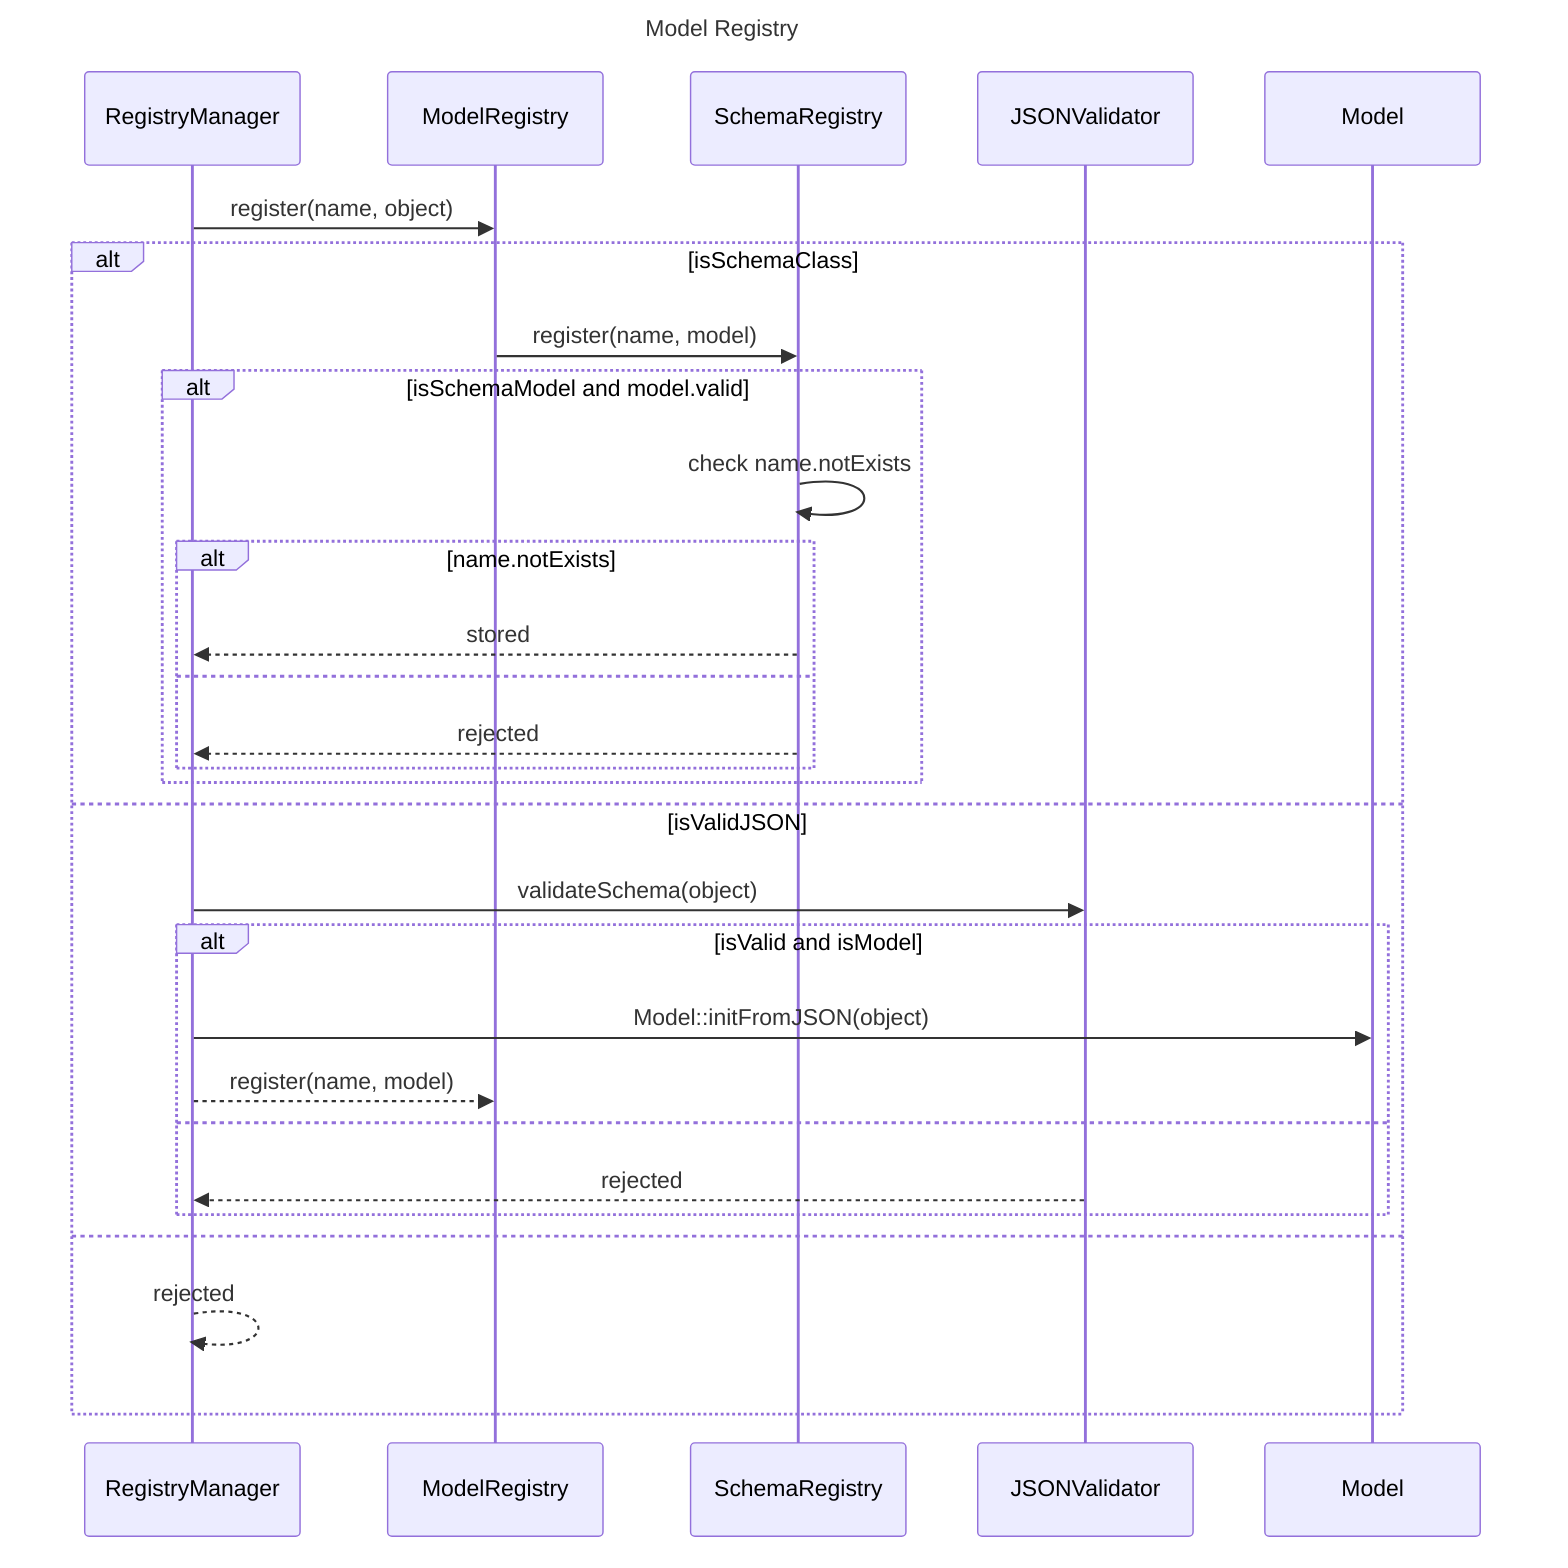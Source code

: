 sequenceDiagram
    title Model Registry

    participant RegistryManager
    participant ModelRegistry
    participant SchemaRegistry
    participant JSONValidator
    participant Model

    RegistryManager->>ModelRegistry: register(name, object)
    alt isSchemaClass
        ModelRegistry->>SchemaRegistry: register(name, model)
        alt isSchemaModel and model.valid
            SchemaRegistry->>SchemaRegistry: check name.notExists
            alt name.notExists
                SchemaRegistry-->>RegistryManager: stored
            else
                SchemaRegistry-->>RegistryManager: rejected
            end
        end
    else isValidJSON
        RegistryManager->>JSONValidator: validateSchema(object)
        alt isValid and isModel
            RegistryManager->>Model: Model::initFromJSON(object)
            RegistryManager-->>ModelRegistry: register(name, model)
        else
            JSONValidator-->>RegistryManager: rejected
        end
    else
        RegistryManager-->>RegistryManager: rejected
    end